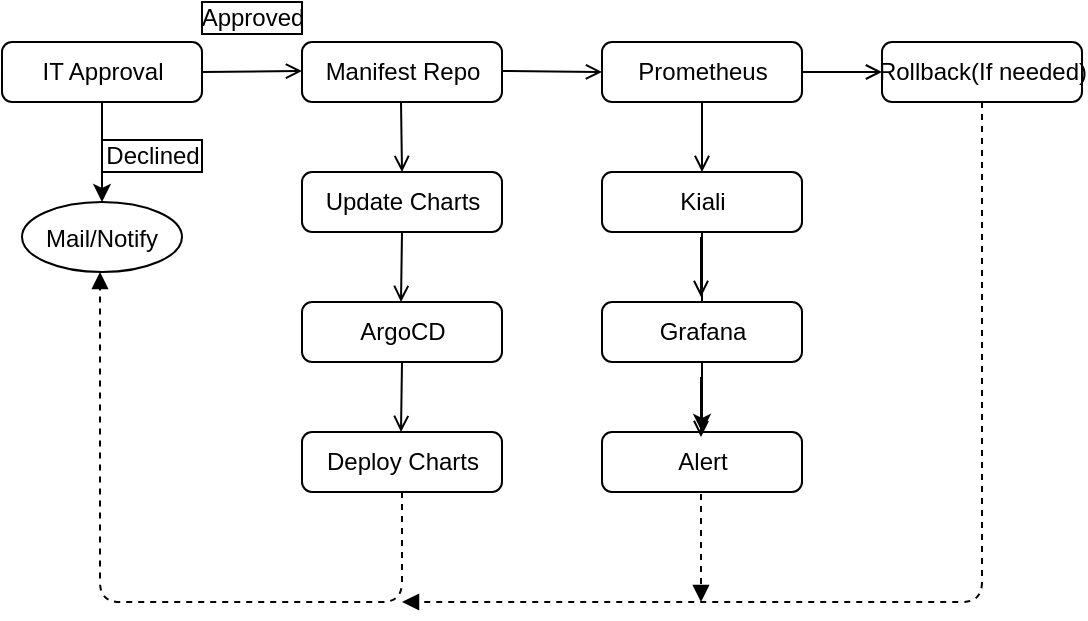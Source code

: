 <mxfile>
    <diagram id="S5bwFULmTjC7qI5-JeCx" name="Page-1">
        <mxGraphModel dx="810" dy="617" grid="1" gridSize="10" guides="1" tooltips="1" connect="1" arrows="1" fold="1" page="1" pageScale="1" pageWidth="850" pageHeight="1100" math="0" shadow="0">
            <root>
                <mxCell id="0"/>
                <mxCell id="1" parent="0"/>
                <mxCell id="2" value="Manifest Repo" style="html=1;rounded=1;absoluteArcSize=1;arcSize=10;" vertex="1" parent="1">
                    <mxGeometry x="220" y="120" width="100" height="30" as="geometry"/>
                </mxCell>
                <mxCell id="3" value="Update Charts" style="html=1;rounded=1;absoluteArcSize=1;arcSize=10;" vertex="1" parent="1">
                    <mxGeometry x="220" y="185" width="100" height="30" as="geometry"/>
                </mxCell>
                <mxCell id="4" value="ArgoCD" style="html=1;rounded=1;absoluteArcSize=1;arcSize=10;" vertex="1" parent="1">
                    <mxGeometry x="220" y="250" width="100" height="30" as="geometry"/>
                </mxCell>
                <mxCell id="5" value="Deploy Charts" style="html=1;rounded=1;absoluteArcSize=1;arcSize=10;" vertex="1" parent="1">
                    <mxGeometry x="220" y="315" width="100" height="30" as="geometry"/>
                </mxCell>
                <mxCell id="6" value="" style="html=1;rounded=0;labelBackgroundColor=none;align=left;spacingLeft=5;endArrow=open;endFill=0;entryX=0.5;entryY=0;entryDx=0;entryDy=0;" edge="1" parent="1">
                    <mxGeometry relative="1" as="geometry">
                        <mxPoint x="269.5" y="150" as="sourcePoint"/>
                        <mxPoint x="270" y="185" as="targetPoint"/>
                    </mxGeometry>
                </mxCell>
                <mxCell id="7" value="" style="html=1;rounded=0;labelBackgroundColor=none;align=left;spacingLeft=5;endArrow=open;endFill=0;exitX=0.5;exitY=1;exitDx=0;exitDy=0;" edge="1" parent="1" source="3">
                    <mxGeometry relative="1" as="geometry">
                        <mxPoint x="269.5" y="220" as="sourcePoint"/>
                        <mxPoint x="269.5" y="250" as="targetPoint"/>
                    </mxGeometry>
                </mxCell>
                <mxCell id="8" value="" style="html=1;rounded=0;labelBackgroundColor=none;align=left;spacingLeft=5;endArrow=open;endFill=0;exitX=0.5;exitY=1;exitDx=0;exitDy=0;" edge="1" parent="1" source="4">
                    <mxGeometry relative="1" as="geometry">
                        <mxPoint x="270" y="285" as="sourcePoint"/>
                        <mxPoint x="269.5" y="315" as="targetPoint"/>
                    </mxGeometry>
                </mxCell>
                <mxCell id="9" value="" style="html=1;rounded=0;labelBackgroundColor=none;align=left;spacingLeft=5;endArrow=open;endFill=0;entryX=0.5;entryY=0;entryDx=0;entryDy=0;" edge="1" parent="1" target="10">
                    <mxGeometry relative="1" as="geometry">
                        <mxPoint x="389.5" y="150" as="sourcePoint"/>
                        <mxPoint x="390" y="185" as="targetPoint"/>
                    </mxGeometry>
                </mxCell>
                <mxCell id="10" value="Prometheus" style="html=1;rounded=1;absoluteArcSize=1;arcSize=10;" vertex="1" parent="1">
                    <mxGeometry x="370" y="120" width="100" height="30" as="geometry"/>
                </mxCell>
                <mxCell id="11" value="" style="edgeStyle=none;html=1;" edge="1" parent="1" source="12" target="28">
                    <mxGeometry relative="1" as="geometry"/>
                </mxCell>
                <mxCell id="12" value="Kiali" style="html=1;rounded=1;absoluteArcSize=1;arcSize=10;" vertex="1" parent="1">
                    <mxGeometry x="370" y="185" width="100" height="30" as="geometry"/>
                </mxCell>
                <mxCell id="13" value="" style="html=1;rounded=0;labelBackgroundColor=none;align=left;spacingLeft=5;endArrow=open;endFill=0;" edge="1" parent="1" source="10" target="12">
                    <mxGeometry relative="1" as="geometry"/>
                </mxCell>
                <mxCell id="14" value="Grafana" style="html=1;rounded=1;absoluteArcSize=1;arcSize=10;" vertex="1" parent="1">
                    <mxGeometry x="370" y="250" width="100" height="30" as="geometry"/>
                </mxCell>
                <mxCell id="15" value="" style="html=1;rounded=0;labelBackgroundColor=none;align=left;spacingLeft=5;endArrow=open;endFill=0;" edge="1" parent="1">
                    <mxGeometry relative="1" as="geometry">
                        <mxPoint x="419.5" y="217.5" as="sourcePoint"/>
                        <mxPoint x="419.5" y="247.5" as="targetPoint"/>
                    </mxGeometry>
                </mxCell>
                <mxCell id="16" value="" style="html=1;rounded=0;labelBackgroundColor=none;align=left;spacingLeft=5;endArrow=open;endFill=0;entryX=0;entryY=0.5;entryDx=0;entryDy=0;" edge="1" parent="1" target="10">
                    <mxGeometry relative="1" as="geometry">
                        <mxPoint x="320" y="134.5" as="sourcePoint"/>
                        <mxPoint x="360" y="134.5" as="targetPoint"/>
                    </mxGeometry>
                </mxCell>
                <mxCell id="17" value="Rollback(If needed)" style="html=1;rounded=1;absoluteArcSize=1;arcSize=10;" vertex="1" parent="1">
                    <mxGeometry x="510" y="120" width="100" height="30" as="geometry"/>
                </mxCell>
                <mxCell id="18" value="" style="html=1;rounded=0;labelBackgroundColor=none;align=left;spacingLeft=5;endArrow=open;endFill=0;" edge="1" parent="1" target="17">
                    <mxGeometry relative="1" as="geometry">
                        <mxPoint x="470" y="135" as="sourcePoint"/>
                    </mxGeometry>
                </mxCell>
                <mxCell id="19" value="" style="edgeStyle=none;html=1;" edge="1" parent="1" source="20" target="22">
                    <mxGeometry relative="1" as="geometry"/>
                </mxCell>
                <mxCell id="20" value="IT Approval" style="html=1;rounded=1;absoluteArcSize=1;arcSize=10;" vertex="1" parent="1">
                    <mxGeometry x="70" y="120" width="100" height="30" as="geometry"/>
                </mxCell>
                <mxCell id="21" value="" style="html=1;rounded=0;labelBackgroundColor=none;align=left;spacingLeft=5;endArrow=open;endFill=0;exitX=1;exitY=0.5;exitDx=0;exitDy=0;" edge="1" parent="1" source="20">
                    <mxGeometry relative="1" as="geometry">
                        <mxPoint x="180" y="134.5" as="sourcePoint"/>
                        <mxPoint x="220" y="134.5" as="targetPoint"/>
                    </mxGeometry>
                </mxCell>
                <mxCell id="22" value="Mail/Notify" style="ellipse;" vertex="1" parent="1">
                    <mxGeometry x="80" y="200" width="80" height="35" as="geometry"/>
                </mxCell>
                <mxCell id="23" value="Approved" style="html=1;" vertex="1" parent="1">
                    <mxGeometry x="170" y="100" width="50" height="16" as="geometry"/>
                </mxCell>
                <mxCell id="24" value="Declined" style="html=1;" vertex="1" parent="1">
                    <mxGeometry x="120" y="169" width="50" height="16" as="geometry"/>
                </mxCell>
                <mxCell id="25" value="" style="html=1;verticalAlign=bottom;labelBackgroundColor=none;endArrow=block;endFill=1;dashed=1;exitX=0.5;exitY=1;exitDx=0;exitDy=0;" edge="1" parent="1" source="5">
                    <mxGeometry width="160" relative="1" as="geometry">
                        <mxPoint x="240" y="390" as="sourcePoint"/>
                        <mxPoint x="119" y="235" as="targetPoint"/>
                        <Array as="points">
                            <mxPoint x="270" y="400"/>
                            <mxPoint x="119" y="400"/>
                            <mxPoint x="119" y="235"/>
                        </Array>
                    </mxGeometry>
                </mxCell>
                <mxCell id="26" value="" style="html=1;verticalAlign=bottom;labelBackgroundColor=none;endArrow=block;endFill=1;dashed=1;exitX=0.5;exitY=1;exitDx=0;exitDy=0;" edge="1" parent="1" source="17">
                    <mxGeometry width="160" relative="1" as="geometry">
                        <mxPoint x="310" y="400" as="sourcePoint"/>
                        <mxPoint x="270" y="400" as="targetPoint"/>
                        <Array as="points">
                            <mxPoint x="560" y="400"/>
                            <mxPoint x="270" y="400"/>
                        </Array>
                    </mxGeometry>
                </mxCell>
                <mxCell id="27" value="" style="html=1;verticalAlign=bottom;labelBackgroundColor=none;endArrow=block;endFill=1;dashed=1;exitX=0.495;exitY=0.833;exitDx=0;exitDy=0;exitPerimeter=0;" edge="1" parent="1" source="28">
                    <mxGeometry width="160" relative="1" as="geometry">
                        <mxPoint x="419.5" y="350" as="sourcePoint"/>
                        <mxPoint x="419.5" y="400" as="targetPoint"/>
                        <Array as="points">
                            <mxPoint x="419.5" y="400"/>
                        </Array>
                    </mxGeometry>
                </mxCell>
                <mxCell id="28" value="Alert" style="html=1;rounded=1;absoluteArcSize=1;arcSize=10;" vertex="1" parent="1">
                    <mxGeometry x="370" y="315" width="100" height="30" as="geometry"/>
                </mxCell>
                <mxCell id="29" value="" style="html=1;rounded=0;labelBackgroundColor=none;align=left;spacingLeft=5;endArrow=open;endFill=0;" edge="1" parent="1">
                    <mxGeometry relative="1" as="geometry">
                        <mxPoint x="419.5" y="287.5" as="sourcePoint"/>
                        <mxPoint x="419.5" y="317.5" as="targetPoint"/>
                    </mxGeometry>
                </mxCell>
            </root>
        </mxGraphModel>
    </diagram>
</mxfile>